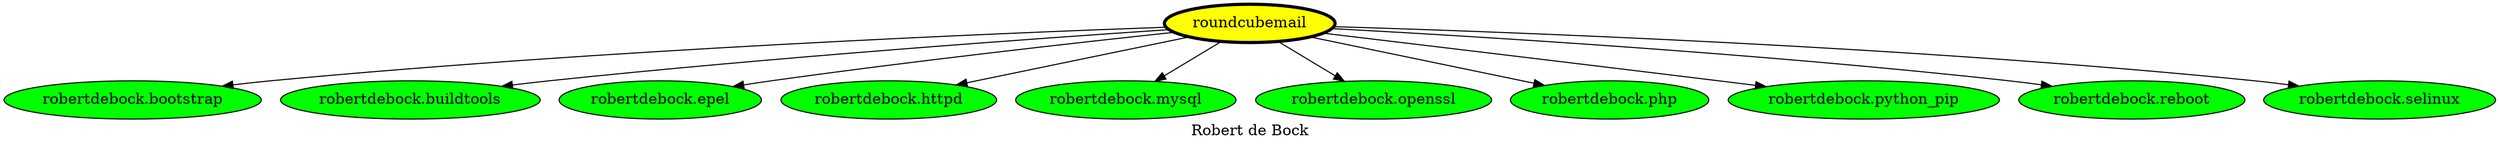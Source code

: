 digraph PhiloDilemma {
  label = "Robert de Bock" ;
  overlap=false
  {
    "roundcubemail" [fillcolor=yellow style=filled penwidth=3]
    "robertdebock.bootstrap" [fillcolor=green style=filled]
    "robertdebock.buildtools" [fillcolor=green style=filled]
    "robertdebock.epel" [fillcolor=green style=filled]
    "robertdebock.httpd" [fillcolor=green style=filled]
    "robertdebock.mysql" [fillcolor=green style=filled]
    "robertdebock.openssl" [fillcolor=green style=filled]
    "robertdebock.php" [fillcolor=green style=filled]
    "robertdebock.python_pip" [fillcolor=green style=filled]
    "robertdebock.reboot" [fillcolor=green style=filled]
    "robertdebock.selinux" [fillcolor=green style=filled]
  }
  "roundcubemail" -> "robertdebock.bootstrap"
  "roundcubemail" -> "robertdebock.buildtools"
  "roundcubemail" -> "robertdebock.epel"
  "roundcubemail" -> "robertdebock.httpd"
  "roundcubemail" -> "robertdebock.mysql"
  "roundcubemail" -> "robertdebock.openssl"
  "roundcubemail" -> "robertdebock.php"
  "roundcubemail" -> "robertdebock.python_pip"
  "roundcubemail" -> "robertdebock.reboot"
  "roundcubemail" -> "robertdebock.selinux"
}
